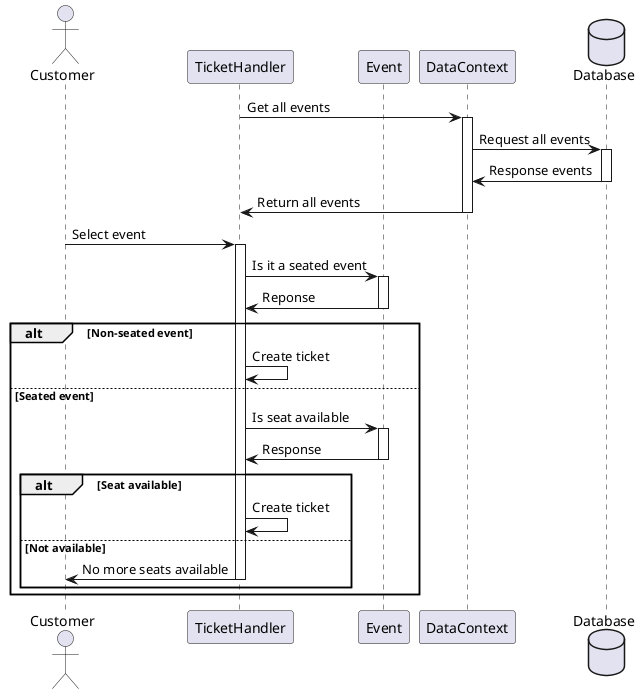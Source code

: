 @startuml
Actor Customer
Participant TicketHandler
Participant Event
Participant DataContext
Database Database

TicketHandler -> DataContext: Get all events
activate DataContext
DataContext -> Database: Request all events
activate Database
DataContext <- Database: Response events
deactivate Database
TicketHandler <- DataContext: Return all events
deactivate DataContext
Customer -> TicketHandler: Select event
activate TicketHandler
TicketHandler -> Event: Is it a seated event
activate Event
Event -> TicketHandler: Reponse
deactivate Event
alt Non-seated event
TicketHandler -> TicketHandler: Create ticket
else Seated event
Event <- TicketHandler: Is seat available
activate Event
Event -> TicketHandler: Response
deactivate Event
alt Seat available
TicketHandler -> TicketHandler: Create ticket
else Not available
TicketHandler -> Customer: No more seats available
deactivate TicketHandler
end
end


@enduml